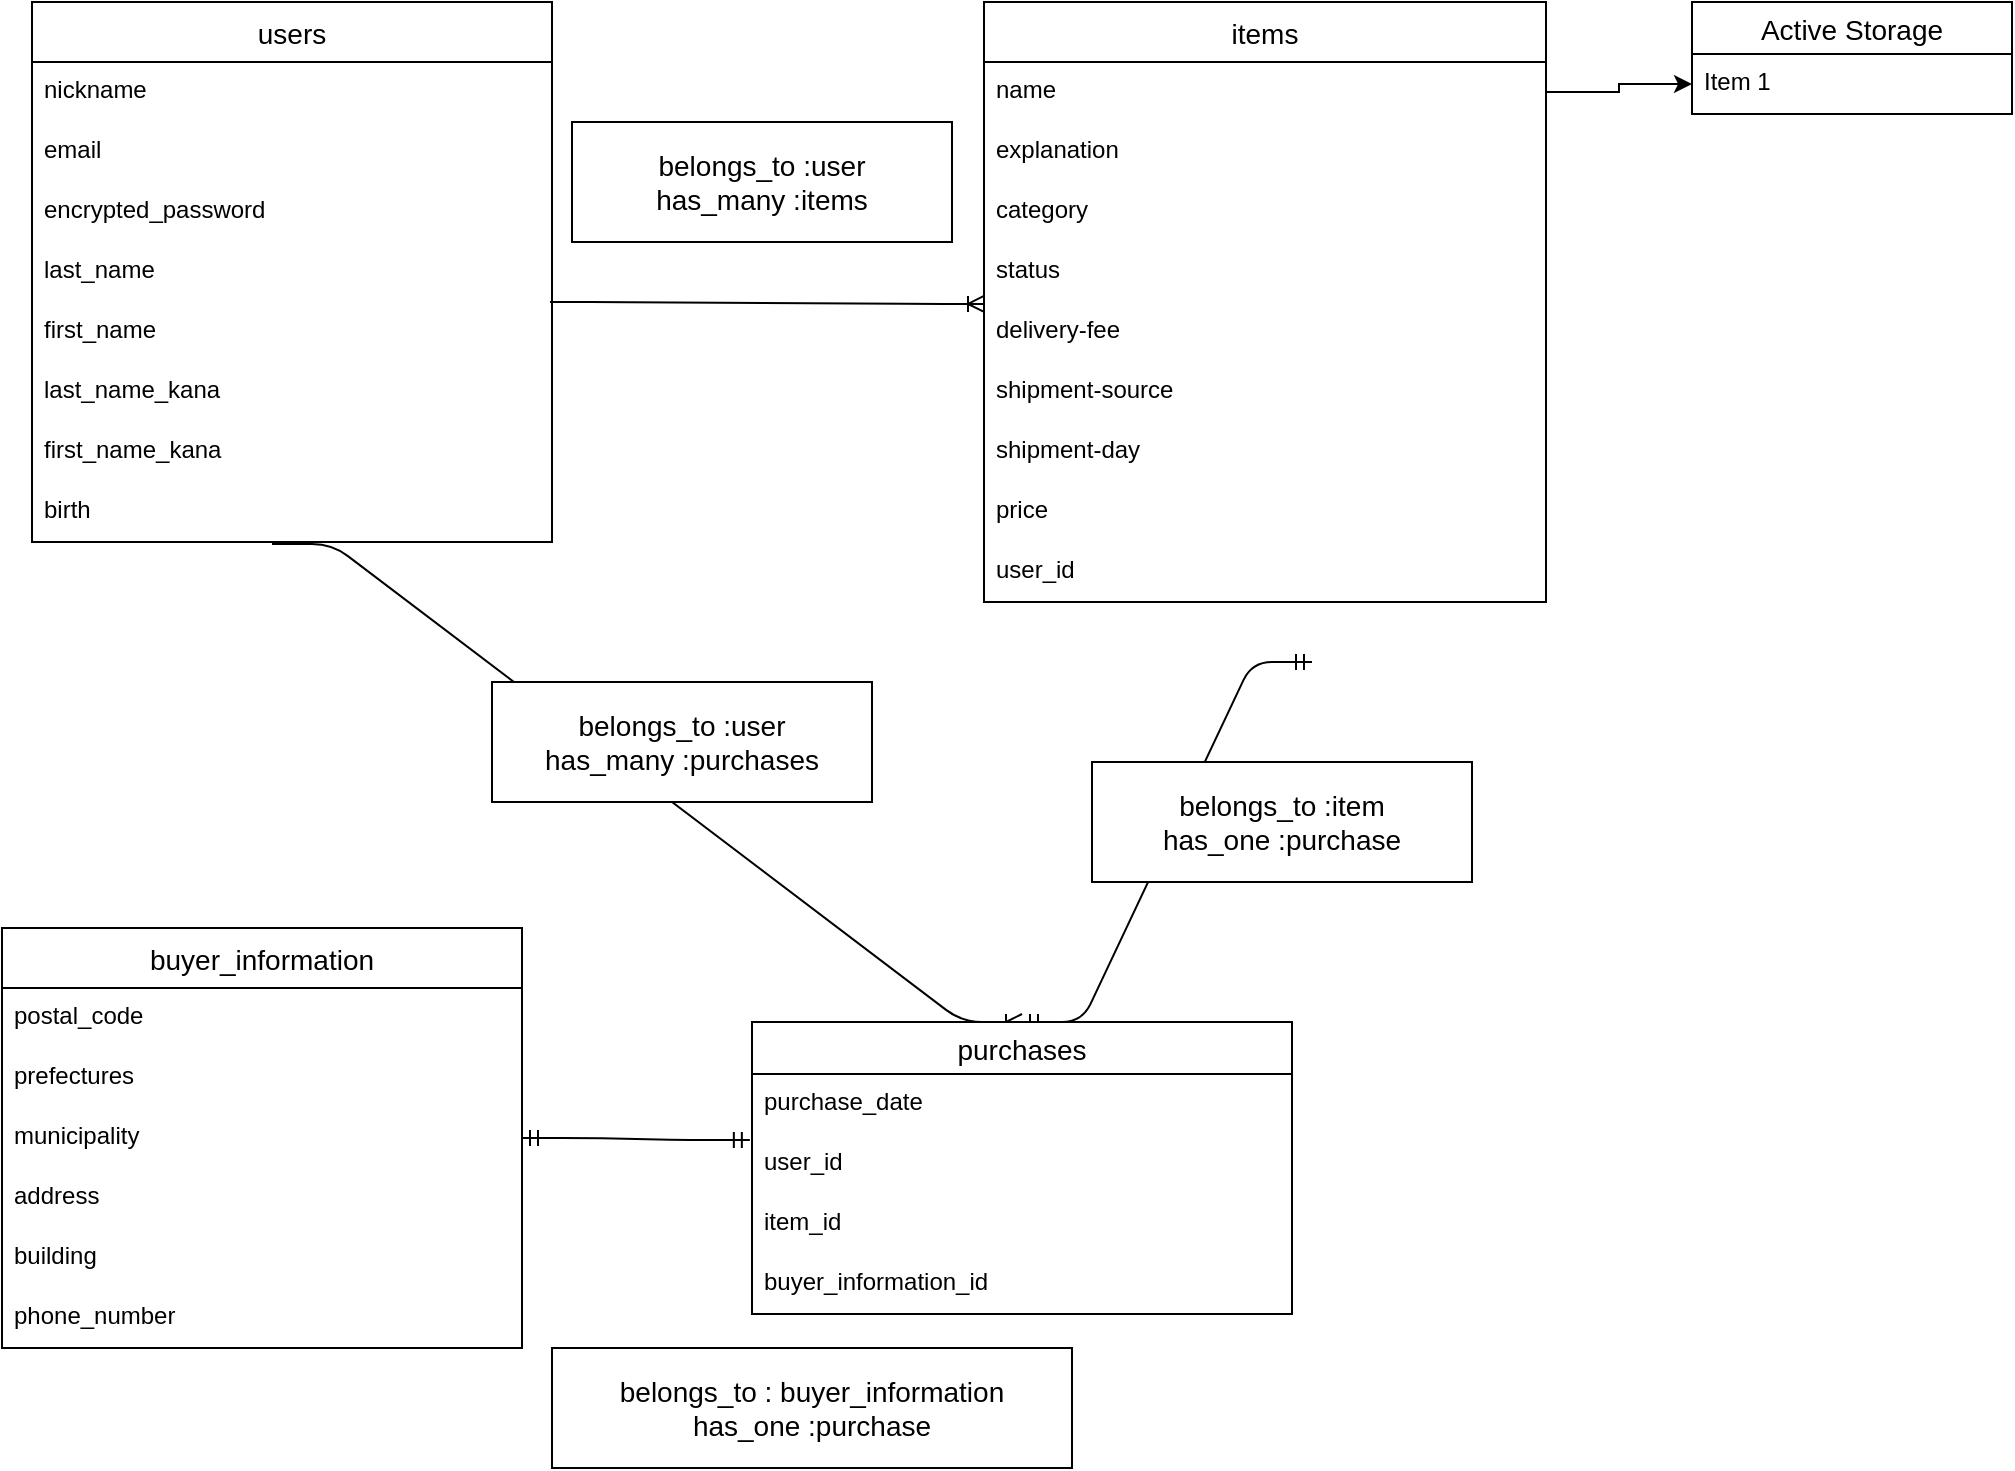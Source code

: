 <mxfile version="13.10.0" type="embed">
    <diagram id="IZMDG6rBWDd6mFehdrJG" name="ページ1">
        <mxGraphModel dx="1196" dy="785" grid="1" gridSize="10" guides="1" tooltips="1" connect="1" arrows="1" fold="1" page="1" pageScale="1" pageWidth="827" pageHeight="1169" math="0" shadow="0">
            <root>
                <mxCell id="0"/>
                <mxCell id="1" parent="0"/>
                <mxCell id="32" value="buyer_information" style="swimlane;fontStyle=0;childLayout=stackLayout;horizontal=1;startSize=30;horizontalStack=0;resizeParent=1;resizeParentMax=0;resizeLast=0;collapsible=1;marginBottom=0;align=center;fontSize=14;rotation=0;" parent="1" vertex="1">
                    <mxGeometry x="55" y="513" width="260" height="210" as="geometry">
                        <mxRectangle x="70" y="50" width="70" height="26" as="alternateBounds"/>
                    </mxGeometry>
                </mxCell>
                <mxCell id="37" value="postal_code" style="text;strokeColor=none;fillColor=none;spacingLeft=4;spacingRight=4;overflow=hidden;rotatable=0;points=[[0,0.5],[1,0.5]];portConstraint=eastwest;fontSize=12;rotation=0;" parent="32" vertex="1">
                    <mxGeometry y="30" width="260" height="30" as="geometry"/>
                </mxCell>
                <mxCell id="38" value="prefectures" style="text;strokeColor=none;fillColor=none;spacingLeft=4;spacingRight=4;overflow=hidden;rotatable=0;points=[[0,0.5],[1,0.5]];portConstraint=eastwest;fontSize=12;rotation=0;" parent="32" vertex="1">
                    <mxGeometry y="60" width="260" height="30" as="geometry"/>
                </mxCell>
                <mxCell id="39" value="municipality" style="text;strokeColor=none;fillColor=none;spacingLeft=4;spacingRight=4;overflow=hidden;rotatable=0;points=[[0,0.5],[1,0.5]];portConstraint=eastwest;fontSize=12;rotation=0;" parent="32" vertex="1">
                    <mxGeometry y="90" width="260" height="30" as="geometry"/>
                </mxCell>
                <mxCell id="40" value="address" style="text;strokeColor=none;fillColor=none;spacingLeft=4;spacingRight=4;overflow=hidden;rotatable=0;points=[[0,0.5],[1,0.5]];portConstraint=eastwest;fontSize=12;rotation=0;" parent="32" vertex="1">
                    <mxGeometry y="120" width="260" height="30" as="geometry"/>
                </mxCell>
                <mxCell id="41" value="building" style="text;strokeColor=none;fillColor=none;spacingLeft=4;spacingRight=4;overflow=hidden;rotatable=0;points=[[0,0.5],[1,0.5]];portConstraint=eastwest;fontSize=12;rotation=0;" parent="32" vertex="1">
                    <mxGeometry y="150" width="260" height="30" as="geometry"/>
                </mxCell>
                <mxCell id="42" value="phone_number&#10;" style="text;strokeColor=none;fillColor=none;spacingLeft=4;spacingRight=4;overflow=hidden;rotatable=0;points=[[0,0.5],[1,0.5]];portConstraint=eastwest;fontSize=12;rotation=0;" parent="32" vertex="1">
                    <mxGeometry y="180" width="260" height="30" as="geometry"/>
                </mxCell>
                <mxCell id="3" value="users" style="swimlane;fontStyle=0;childLayout=stackLayout;horizontal=1;startSize=30;horizontalStack=0;resizeParent=1;resizeParentMax=0;resizeLast=0;collapsible=1;marginBottom=0;align=center;fontSize=14;rotation=0;" parent="1" vertex="1">
                    <mxGeometry x="70" y="50" width="260" height="270" as="geometry">
                        <mxRectangle x="70" y="50" width="70" height="26" as="alternateBounds"/>
                    </mxGeometry>
                </mxCell>
                <mxCell id="4" value="nickname" style="text;strokeColor=none;fillColor=none;spacingLeft=4;spacingRight=4;overflow=hidden;rotatable=0;points=[[0,0.5],[1,0.5]];portConstraint=eastwest;fontSize=12;rotation=0;" parent="3" vertex="1">
                    <mxGeometry y="30" width="260" height="30" as="geometry"/>
                </mxCell>
                <mxCell id="5" value="email" style="text;strokeColor=none;fillColor=none;spacingLeft=4;spacingRight=4;overflow=hidden;rotatable=0;points=[[0,0.5],[1,0.5]];portConstraint=eastwest;fontSize=12;rotation=0;" parent="3" vertex="1">
                    <mxGeometry y="60" width="260" height="30" as="geometry"/>
                </mxCell>
                <mxCell id="6" value="encrypted_password" style="text;strokeColor=none;fillColor=none;spacingLeft=4;spacingRight=4;overflow=hidden;rotatable=0;points=[[0,0.5],[1,0.5]];portConstraint=eastwest;fontSize=12;rotation=0;" parent="3" vertex="1">
                    <mxGeometry y="90" width="260" height="30" as="geometry"/>
                </mxCell>
                <mxCell id="16" value="last_name" style="text;strokeColor=none;fillColor=none;spacingLeft=4;spacingRight=4;overflow=hidden;rotatable=0;points=[[0,0.5],[1,0.5]];portConstraint=eastwest;fontSize=12;rotation=0;" parent="3" vertex="1">
                    <mxGeometry y="120" width="260" height="30" as="geometry"/>
                </mxCell>
                <mxCell id="14" value="first_name" style="text;strokeColor=none;fillColor=none;spacingLeft=4;spacingRight=4;overflow=hidden;rotatable=0;points=[[0,0.5],[1,0.5]];portConstraint=eastwest;fontSize=12;rotation=0;" parent="3" vertex="1">
                    <mxGeometry y="150" width="260" height="30" as="geometry"/>
                </mxCell>
                <mxCell id="15" value="last_name_kana" style="text;strokeColor=none;fillColor=none;spacingLeft=4;spacingRight=4;overflow=hidden;rotatable=0;points=[[0,0.5],[1,0.5]];portConstraint=eastwest;fontSize=12;rotation=0;" parent="3" vertex="1">
                    <mxGeometry y="180" width="260" height="30" as="geometry"/>
                </mxCell>
                <mxCell id="19" value="first_name_kana" style="text;strokeColor=none;fillColor=none;spacingLeft=4;spacingRight=4;overflow=hidden;rotatable=0;points=[[0,0.5],[1,0.5]];portConstraint=eastwest;fontSize=12;rotation=0;" parent="3" vertex="1">
                    <mxGeometry y="210" width="260" height="30" as="geometry"/>
                </mxCell>
                <mxCell id="20" value="birth" style="text;strokeColor=none;fillColor=none;spacingLeft=4;spacingRight=4;overflow=hidden;rotatable=0;points=[[0,0.5],[1,0.5]];portConstraint=eastwest;fontSize=12;rotation=0;" parent="3" vertex="1">
                    <mxGeometry y="240" width="260" height="30" as="geometry"/>
                </mxCell>
                <mxCell id="21" value="items" style="swimlane;fontStyle=0;childLayout=stackLayout;horizontal=1;startSize=30;horizontalStack=0;resizeParent=1;resizeParentMax=0;resizeLast=0;collapsible=1;marginBottom=0;align=center;fontSize=14;rotation=0;" parent="1" vertex="1">
                    <mxGeometry x="546" y="50" width="281" height="300" as="geometry">
                        <mxRectangle x="70" y="50" width="70" height="26" as="alternateBounds"/>
                    </mxGeometry>
                </mxCell>
                <mxCell id="23" value="name" style="text;strokeColor=none;fillColor=none;spacingLeft=4;spacingRight=4;overflow=hidden;rotatable=0;points=[[0,0.5],[1,0.5]];portConstraint=eastwest;fontSize=12;rotation=0;" parent="21" vertex="1">
                    <mxGeometry y="30" width="281" height="30" as="geometry"/>
                </mxCell>
                <mxCell id="24" value="explanation" style="text;strokeColor=none;fillColor=none;spacingLeft=4;spacingRight=4;overflow=hidden;rotatable=0;points=[[0,0.5],[1,0.5]];portConstraint=eastwest;fontSize=12;rotation=0;" parent="21" vertex="1">
                    <mxGeometry y="60" width="281" height="30" as="geometry"/>
                </mxCell>
                <mxCell id="25" value="category" style="text;strokeColor=none;fillColor=none;spacingLeft=4;spacingRight=4;overflow=hidden;rotatable=0;points=[[0,0.5],[1,0.5]];portConstraint=eastwest;fontSize=12;rotation=0;" parent="21" vertex="1">
                    <mxGeometry y="90" width="281" height="30" as="geometry"/>
                </mxCell>
                <mxCell id="26" value="status" style="text;strokeColor=none;fillColor=none;spacingLeft=4;spacingRight=4;overflow=hidden;rotatable=0;points=[[0,0.5],[1,0.5]];portConstraint=eastwest;fontSize=12;rotation=0;" parent="21" vertex="1">
                    <mxGeometry y="120" width="281" height="30" as="geometry"/>
                </mxCell>
                <mxCell id="27" value="delivery-fee" style="text;strokeColor=none;fillColor=none;spacingLeft=4;spacingRight=4;overflow=hidden;rotatable=0;points=[[0,0.5],[1,0.5]];portConstraint=eastwest;fontSize=12;rotation=0;" parent="21" vertex="1">
                    <mxGeometry y="150" width="281" height="30" as="geometry"/>
                </mxCell>
                <mxCell id="28" value="shipment-source" style="text;strokeColor=none;fillColor=none;spacingLeft=4;spacingRight=4;overflow=hidden;rotatable=0;points=[[0,0.5],[1,0.5]];portConstraint=eastwest;fontSize=12;rotation=0;" parent="21" vertex="1">
                    <mxGeometry y="180" width="281" height="30" as="geometry"/>
                </mxCell>
                <mxCell id="29" value="shipment-day" style="text;strokeColor=none;fillColor=none;spacingLeft=4;spacingRight=4;overflow=hidden;rotatable=0;points=[[0,0.5],[1,0.5]];portConstraint=eastwest;fontSize=12;rotation=0;" parent="21" vertex="1">
                    <mxGeometry y="210" width="281" height="30" as="geometry"/>
                </mxCell>
                <mxCell id="46" value="price" style="text;strokeColor=none;fillColor=none;spacingLeft=4;spacingRight=4;overflow=hidden;rotatable=0;points=[[0,0.5],[1,0.5]];portConstraint=eastwest;fontSize=12;rotation=0;" parent="21" vertex="1">
                    <mxGeometry y="240" width="281" height="30" as="geometry"/>
                </mxCell>
                <mxCell id="30" value="user_id" style="text;strokeColor=none;fillColor=none;spacingLeft=4;spacingRight=4;overflow=hidden;rotatable=0;points=[[0,0.5],[1,0.5]];portConstraint=eastwest;fontSize=12;rotation=0;" parent="21" vertex="1">
                    <mxGeometry y="270" width="281" height="30" as="geometry"/>
                </mxCell>
                <mxCell id="52" value="" style="edgeStyle=entityRelationEdgeStyle;fontSize=12;html=1;endArrow=ERmandOne;startArrow=ERmandOne;exitX=0.5;exitY=0;exitDx=0;exitDy=0;" parent="21" source="66" edge="1">
                    <mxGeometry width="100" height="100" relative="1" as="geometry">
                        <mxPoint x="-116" y="450" as="sourcePoint"/>
                        <mxPoint x="164" y="330" as="targetPoint"/>
                    </mxGeometry>
                </mxCell>
                <mxCell id="43" value="" style="edgeStyle=entityRelationEdgeStyle;fontSize=12;html=1;endArrow=ERoneToMany;entryX=0;entryY=0.033;entryDx=0;entryDy=0;entryPerimeter=0;exitX=0.996;exitY=0;exitDx=0;exitDy=0;exitPerimeter=0;" parent="1" source="14" target="27" edge="1">
                    <mxGeometry width="100" height="100" relative="1" as="geometry">
                        <mxPoint x="334" y="199" as="sourcePoint"/>
                        <mxPoint x="480" y="199.5" as="targetPoint"/>
                    </mxGeometry>
                </mxCell>
                <mxCell id="44" value="" style="edgeStyle=entityRelationEdgeStyle;fontSize=12;html=1;endArrow=ERoneToMany;entryX=0.5;entryY=0;entryDx=0;entryDy=0;" parent="1" target="66" edge="1">
                    <mxGeometry width="100" height="100" relative="1" as="geometry">
                        <mxPoint x="190" y="321" as="sourcePoint"/>
                        <mxPoint x="570" y="550" as="targetPoint"/>
                    </mxGeometry>
                </mxCell>
                <mxCell id="49" value="belongs_to :item&lt;br&gt;has_one :purchase" style="whiteSpace=wrap;html=1;startSize=30;fontSize=14;" parent="1" vertex="1">
                    <mxGeometry x="600" y="430" width="190" height="60" as="geometry"/>
                </mxCell>
                <mxCell id="50" value="belongs_to :user&lt;br&gt;has_many :purchases" style="whiteSpace=wrap;html=1;startSize=30;fontSize=14;" parent="1" vertex="1">
                    <mxGeometry x="300" y="390" width="190" height="60" as="geometry"/>
                </mxCell>
                <mxCell id="51" value="belongs_to :user&lt;br&gt;has_many :items" style="whiteSpace=wrap;html=1;startSize=30;fontSize=14;" parent="1" vertex="1">
                    <mxGeometry x="340" y="110" width="190" height="60" as="geometry"/>
                </mxCell>
                <mxCell id="66" value="purchases" style="swimlane;fontStyle=0;childLayout=stackLayout;horizontal=1;startSize=26;horizontalStack=0;resizeParent=1;resizeParentMax=0;resizeLast=0;collapsible=1;marginBottom=0;align=center;fontSize=14;" parent="1" vertex="1">
                    <mxGeometry x="430" y="560" width="270" height="146" as="geometry"/>
                </mxCell>
                <mxCell id="67" value="purchase_date" style="text;strokeColor=none;fillColor=none;spacingLeft=4;spacingRight=4;overflow=hidden;rotatable=0;points=[[0,0.5],[1,0.5]];portConstraint=eastwest;fontSize=12;" parent="66" vertex="1">
                    <mxGeometry y="26" width="270" height="30" as="geometry"/>
                </mxCell>
                <mxCell id="70" value="user_id" style="text;strokeColor=none;fillColor=none;spacingLeft=4;spacingRight=4;overflow=hidden;rotatable=0;points=[[0,0.5],[1,0.5]];portConstraint=eastwest;fontSize=12;" parent="66" vertex="1">
                    <mxGeometry y="56" width="270" height="30" as="geometry"/>
                </mxCell>
                <mxCell id="75" value="item_id" style="text;strokeColor=none;fillColor=none;spacingLeft=4;spacingRight=4;overflow=hidden;rotatable=0;points=[[0,0.5],[1,0.5]];portConstraint=eastwest;fontSize=12;" vertex="1" parent="66">
                    <mxGeometry y="86" width="270" height="30" as="geometry"/>
                </mxCell>
                <mxCell id="68" value="buyer_information_id" style="text;strokeColor=none;fillColor=none;spacingLeft=4;spacingRight=4;overflow=hidden;rotatable=0;points=[[0,0.5],[1,0.5]];portConstraint=eastwest;fontSize=12;" parent="66" vertex="1">
                    <mxGeometry y="116" width="270" height="30" as="geometry"/>
                </mxCell>
                <mxCell id="71" value="" style="edgeStyle=entityRelationEdgeStyle;fontSize=12;html=1;endArrow=ERmandOne;startArrow=ERmandOne;exitX=1;exitY=0.5;exitDx=0;exitDy=0;entryX=-0.004;entryY=0.1;entryDx=0;entryDy=0;entryPerimeter=0;" parent="1" source="39" target="70" edge="1">
                    <mxGeometry width="100" height="100" relative="1" as="geometry">
                        <mxPoint x="330" y="870" as="sourcePoint"/>
                        <mxPoint x="475" y="690" as="targetPoint"/>
                    </mxGeometry>
                </mxCell>
                <mxCell id="72" value="belongs_to : buyer_information&lt;br&gt;has_one :purchase" style="whiteSpace=wrap;html=1;startSize=30;fontSize=14;" parent="1" vertex="1">
                    <mxGeometry x="330" y="723" width="260" height="60" as="geometry"/>
                </mxCell>
                <mxCell id="76" value="Active Storage" style="swimlane;fontStyle=0;childLayout=stackLayout;horizontal=1;startSize=26;horizontalStack=0;resizeParent=1;resizeParentMax=0;resizeLast=0;collapsible=1;marginBottom=0;align=center;fontSize=14;" vertex="1" parent="1">
                    <mxGeometry x="900" y="50" width="160" height="56" as="geometry"/>
                </mxCell>
                <mxCell id="77" value="Item 1" style="text;strokeColor=none;fillColor=none;spacingLeft=4;spacingRight=4;overflow=hidden;rotatable=0;points=[[0,0.5],[1,0.5]];portConstraint=eastwest;fontSize=12;" vertex="1" parent="76">
                    <mxGeometry y="26" width="160" height="30" as="geometry"/>
                </mxCell>
                <mxCell id="82" style="edgeStyle=orthogonalEdgeStyle;rounded=0;orthogonalLoop=1;jettySize=auto;html=1;exitX=1;exitY=0.5;exitDx=0;exitDy=0;entryX=0;entryY=0.5;entryDx=0;entryDy=0;" edge="1" parent="1" source="23" target="77">
                    <mxGeometry relative="1" as="geometry"/>
                </mxCell>
            </root>
        </mxGraphModel>
    </diagram>
</mxfile>